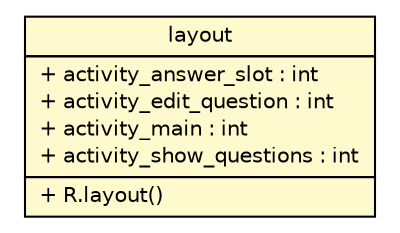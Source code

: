 #!/usr/local/bin/dot
#
# Class diagram 
# Generated by UMLGraph version R5_6_6-1-g9240c4 (http://www.umlgraph.org/)
#

digraph G {
	edge [fontname="Helvetica",fontsize=10,labelfontname="Helvetica",labelfontsize=10];
	node [fontname="Helvetica",fontsize=10,shape=plaintext];
	nodesep=0.25;
	ranksep=0.5;
	// epfl.sweng.R.layout
	c870 [label=<<table title="epfl.sweng.R.layout" border="0" cellborder="1" cellspacing="0" cellpadding="2" port="p" bgcolor="lemonChiffon" href="./R.layout.html">
		<tr><td><table border="0" cellspacing="0" cellpadding="1">
<tr><td align="center" balign="center"> layout </td></tr>
		</table></td></tr>
		<tr><td><table border="0" cellspacing="0" cellpadding="1">
<tr><td align="left" balign="left"> + activity_answer_slot : int </td></tr>
<tr><td align="left" balign="left"> + activity_edit_question : int </td></tr>
<tr><td align="left" balign="left"> + activity_main : int </td></tr>
<tr><td align="left" balign="left"> + activity_show_questions : int </td></tr>
		</table></td></tr>
		<tr><td><table border="0" cellspacing="0" cellpadding="1">
<tr><td align="left" balign="left"> + R.layout() </td></tr>
		</table></td></tr>
		</table>>, URL="./R.layout.html", fontname="Helvetica", fontcolor="black", fontsize=10.0];
}

